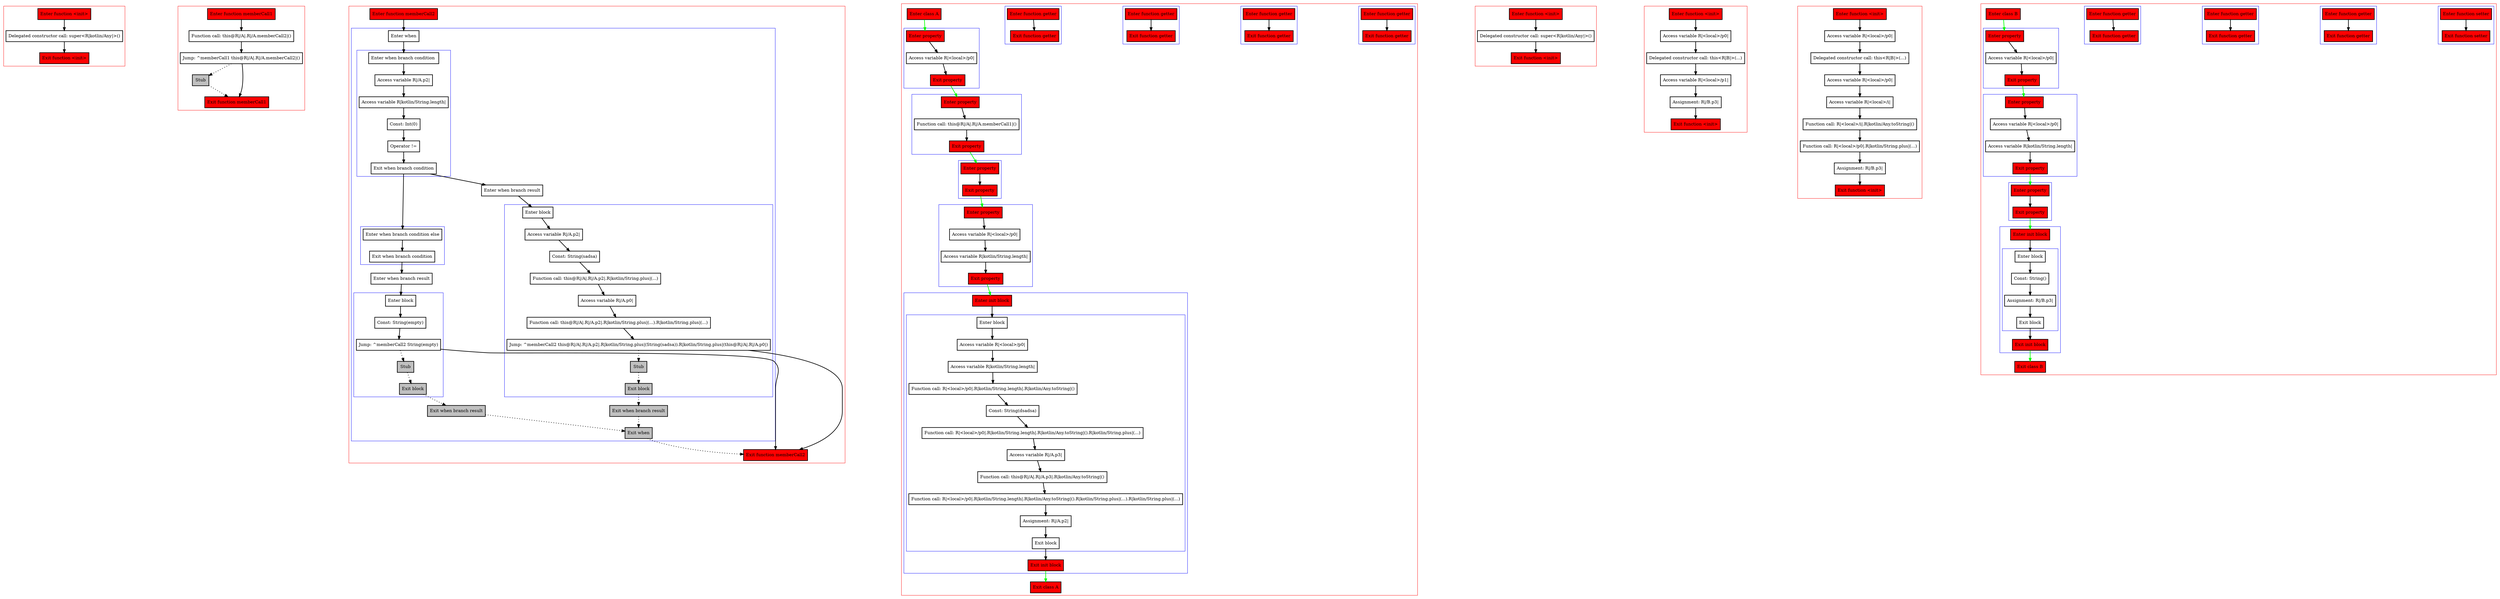 digraph constructors_kt {
    graph [nodesep=3]
    node [shape=box penwidth=2]
    edge [penwidth=2]

    subgraph cluster_0 {
        color=red
        0 [label="Enter function <init>" style="filled" fillcolor=red];
        2 [label="Delegated constructor call: super<R|kotlin/Any|>()"];
        1 [label="Exit function <init>" style="filled" fillcolor=red];
    }
    0 -> {2};
    2 -> {1};

    subgraph cluster_1 {
        color=red
        36 [label="Enter function memberCall1" style="filled" fillcolor=red];
        38 [label="Function call: this@R|/A|.R|/A.memberCall2|()"];
        39 [label="Jump: ^memberCall1 this@R|/A|.R|/A.memberCall2|()"];
        40 [label="Stub" style="filled" fillcolor=gray];
        37 [label="Exit function memberCall1" style="filled" fillcolor=red];
    }
    36 -> {38};
    38 -> {39};
    39 -> {37};
    39 -> {40} [style=dotted];
    40 -> {37} [style=dotted];

    subgraph cluster_2 {
        color=red
        41 [label="Enter function memberCall2" style="filled" fillcolor=red];
        subgraph cluster_3 {
            color=blue
            43 [label="Enter when"];
            subgraph cluster_4 {
                color=blue
                45 [label="Enter when branch condition "];
                46 [label="Access variable R|/A.p2|"];
                47 [label="Access variable R|kotlin/String.length|"];
                48 [label="Const: Int(0)"];
                49 [label="Operator !="];
                50 [label="Exit when branch condition"];
            }
            subgraph cluster_5 {
                color=blue
                62 [label="Enter when branch condition else"];
                63 [label="Exit when branch condition"];
            }
            64 [label="Enter when branch result"];
            subgraph cluster_6 {
                color=blue
                65 [label="Enter block"];
                66 [label="Const: String(empty)"];
                67 [label="Jump: ^memberCall2 String(empty)"];
                68 [label="Stub" style="filled" fillcolor=gray];
                69 [label="Exit block" style="filled" fillcolor=gray];
            }
            70 [label="Exit when branch result" style="filled" fillcolor=gray];
            51 [label="Enter when branch result"];
            subgraph cluster_7 {
                color=blue
                52 [label="Enter block"];
                53 [label="Access variable R|/A.p2|"];
                54 [label="Const: String(sadsa)"];
                55 [label="Function call: this@R|/A|.R|/A.p2|.R|kotlin/String.plus|(...)"];
                56 [label="Access variable R|/A.p0|"];
                57 [label="Function call: this@R|/A|.R|/A.p2|.R|kotlin/String.plus|(...).R|kotlin/String.plus|(...)"];
                58 [label="Jump: ^memberCall2 this@R|/A|.R|/A.p2|.R|kotlin/String.plus|(String(sadsa)).R|kotlin/String.plus|(this@R|/A|.R|/A.p0|)"];
                59 [label="Stub" style="filled" fillcolor=gray];
                60 [label="Exit block" style="filled" fillcolor=gray];
            }
            61 [label="Exit when branch result" style="filled" fillcolor=gray];
            44 [label="Exit when" style="filled" fillcolor=gray];
        }
        42 [label="Exit function memberCall2" style="filled" fillcolor=red];
    }
    41 -> {43};
    43 -> {45};
    44 -> {42} [style=dotted];
    45 -> {46};
    46 -> {47};
    47 -> {48};
    48 -> {49};
    49 -> {50};
    50 -> {51 62};
    51 -> {52};
    52 -> {53};
    53 -> {54};
    54 -> {55};
    55 -> {56};
    56 -> {57};
    57 -> {58};
    58 -> {42};
    58 -> {59} [style=dotted];
    59 -> {60} [style=dotted];
    60 -> {61} [style=dotted];
    61 -> {44} [style=dotted];
    62 -> {63};
    63 -> {64};
    64 -> {65};
    65 -> {66};
    66 -> {67};
    67 -> {42};
    67 -> {68} [style=dotted];
    68 -> {69} [style=dotted];
    69 -> {70} [style=dotted];
    70 -> {44} [style=dotted];

    subgraph cluster_8 {
        color=red
        71 [label="Enter class A" style="filled" fillcolor=red];
        subgraph cluster_9 {
            color=blue
            17 [label="Enter function getter" style="filled" fillcolor=red];
            18 [label="Exit function getter" style="filled" fillcolor=red];
        }
        subgraph cluster_10 {
            color=blue
            13 [label="Enter function getter" style="filled" fillcolor=red];
            14 [label="Exit function getter" style="filled" fillcolor=red];
        }
        subgraph cluster_11 {
            color=blue
            8 [label="Enter function getter" style="filled" fillcolor=red];
            9 [label="Exit function getter" style="filled" fillcolor=red];
        }
        subgraph cluster_12 {
            color=blue
            3 [label="Enter function getter" style="filled" fillcolor=red];
            4 [label="Exit function getter" style="filled" fillcolor=red];
        }
        subgraph cluster_13 {
            color=blue
            5 [label="Enter property" style="filled" fillcolor=red];
            7 [label="Access variable R|<local>/p0|"];
            6 [label="Exit property" style="filled" fillcolor=red];
        }
        subgraph cluster_14 {
            color=blue
            10 [label="Enter property" style="filled" fillcolor=red];
            12 [label="Function call: this@R|/A|.R|/A.memberCall1|()"];
            11 [label="Exit property" style="filled" fillcolor=red];
        }
        subgraph cluster_15 {
            color=blue
            15 [label="Enter property" style="filled" fillcolor=red];
            16 [label="Exit property" style="filled" fillcolor=red];
        }
        subgraph cluster_16 {
            color=blue
            19 [label="Enter property" style="filled" fillcolor=red];
            21 [label="Access variable R|<local>/p0|"];
            22 [label="Access variable R|kotlin/String.length|"];
            20 [label="Exit property" style="filled" fillcolor=red];
        }
        subgraph cluster_17 {
            color=blue
            23 [label="Enter init block" style="filled" fillcolor=red];
            subgraph cluster_18 {
                color=blue
                25 [label="Enter block"];
                26 [label="Access variable R|<local>/p0|"];
                27 [label="Access variable R|kotlin/String.length|"];
                28 [label="Function call: R|<local>/p0|.R|kotlin/String.length|.R|kotlin/Any.toString|()"];
                29 [label="Const: String(dsadsa)"];
                30 [label="Function call: R|<local>/p0|.R|kotlin/String.length|.R|kotlin/Any.toString|().R|kotlin/String.plus|(...)"];
                31 [label="Access variable R|/A.p3|"];
                32 [label="Function call: this@R|/A|.R|/A.p3|.R|kotlin/Any.toString|()"];
                33 [label="Function call: R|<local>/p0|.R|kotlin/String.length|.R|kotlin/Any.toString|().R|kotlin/String.plus|(...).R|kotlin/String.plus|(...)"];
                34 [label="Assignment: R|/A.p2|"];
                35 [label="Exit block"];
            }
            24 [label="Exit init block" style="filled" fillcolor=red];
        }
        72 [label="Exit class A" style="filled" fillcolor=red];
    }
    71 -> {5} [color=green];
    5 -> {7};
    6 -> {10} [color=green];
    7 -> {6};
    3 -> {4};
    10 -> {12};
    11 -> {15} [color=green];
    12 -> {11};
    8 -> {9};
    15 -> {16};
    16 -> {19} [color=green];
    13 -> {14};
    19 -> {21};
    20 -> {23} [color=green];
    21 -> {22};
    22 -> {20};
    17 -> {18};
    23 -> {25};
    24 -> {72} [color=green];
    25 -> {26};
    26 -> {27};
    27 -> {28};
    28 -> {29};
    29 -> {30};
    30 -> {31};
    31 -> {32};
    32 -> {33};
    33 -> {34};
    34 -> {35};
    35 -> {24};

    subgraph cluster_19 {
        color=red
        73 [label="Enter function <init>" style="filled" fillcolor=red];
        75 [label="Delegated constructor call: super<R|kotlin/Any|>()"];
        74 [label="Exit function <init>" style="filled" fillcolor=red];
    }
    73 -> {75};
    75 -> {74};

    subgraph cluster_20 {
        color=red
        93 [label="Enter function <init>" style="filled" fillcolor=red];
        95 [label="Access variable R|<local>/p0|"];
        96 [label="Delegated constructor call: this<R|B|>(...)"];
        97 [label="Access variable R|<local>/p1|"];
        98 [label="Assignment: R|/B.p3|"];
        94 [label="Exit function <init>" style="filled" fillcolor=red];
    }
    93 -> {95};
    95 -> {96};
    96 -> {97};
    97 -> {98};
    98 -> {94};

    subgraph cluster_21 {
        color=red
        99 [label="Enter function <init>" style="filled" fillcolor=red];
        101 [label="Access variable R|<local>/p0|"];
        102 [label="Delegated constructor call: this<R|B|>(...)"];
        103 [label="Access variable R|<local>/p0|"];
        104 [label="Access variable R|<local>/i|"];
        105 [label="Function call: R|<local>/i|.R|kotlin/Any.toString|()"];
        106 [label="Function call: R|<local>/p0|.R|kotlin/String.plus|(...)"];
        107 [label="Assignment: R|/B.p3|"];
        100 [label="Exit function <init>" style="filled" fillcolor=red];
    }
    99 -> {101};
    101 -> {102};
    102 -> {103};
    103 -> {104};
    104 -> {105};
    105 -> {106};
    106 -> {107};
    107 -> {100};

    subgraph cluster_22 {
        color=red
        114 [label="Enter class B" style="filled" fillcolor=red];
        subgraph cluster_23 {
            color=blue
            89 [label="Enter function setter" style="filled" fillcolor=red];
            90 [label="Exit function setter" style="filled" fillcolor=red];
        }
        subgraph cluster_24 {
            color=blue
            87 [label="Enter function getter" style="filled" fillcolor=red];
            88 [label="Exit function getter" style="filled" fillcolor=red];
        }
        subgraph cluster_25 {
            color=blue
            81 [label="Enter function getter" style="filled" fillcolor=red];
            82 [label="Exit function getter" style="filled" fillcolor=red];
        }
        subgraph cluster_26 {
            color=blue
            76 [label="Enter function getter" style="filled" fillcolor=red];
            77 [label="Exit function getter" style="filled" fillcolor=red];
        }
        subgraph cluster_27 {
            color=blue
            78 [label="Enter property" style="filled" fillcolor=red];
            80 [label="Access variable R|<local>/p0|"];
            79 [label="Exit property" style="filled" fillcolor=red];
        }
        subgraph cluster_28 {
            color=blue
            83 [label="Enter property" style="filled" fillcolor=red];
            85 [label="Access variable R|<local>/p0|"];
            86 [label="Access variable R|kotlin/String.length|"];
            84 [label="Exit property" style="filled" fillcolor=red];
        }
        subgraph cluster_29 {
            color=blue
            91 [label="Enter property" style="filled" fillcolor=red];
            92 [label="Exit property" style="filled" fillcolor=red];
        }
        subgraph cluster_30 {
            color=blue
            108 [label="Enter init block" style="filled" fillcolor=red];
            subgraph cluster_31 {
                color=blue
                110 [label="Enter block"];
                111 [label="Const: String()"];
                112 [label="Assignment: R|/B.p3|"];
                113 [label="Exit block"];
            }
            109 [label="Exit init block" style="filled" fillcolor=red];
        }
        115 [label="Exit class B" style="filled" fillcolor=red];
    }
    114 -> {78} [color=green];
    78 -> {80};
    79 -> {83} [color=green];
    80 -> {79};
    76 -> {77};
    83 -> {85};
    84 -> {91} [color=green];
    85 -> {86};
    86 -> {84};
    81 -> {82};
    91 -> {92};
    92 -> {108} [color=green];
    87 -> {88};
    89 -> {90};
    108 -> {110};
    109 -> {115} [color=green];
    110 -> {111};
    111 -> {112};
    112 -> {113};
    113 -> {109};

}

